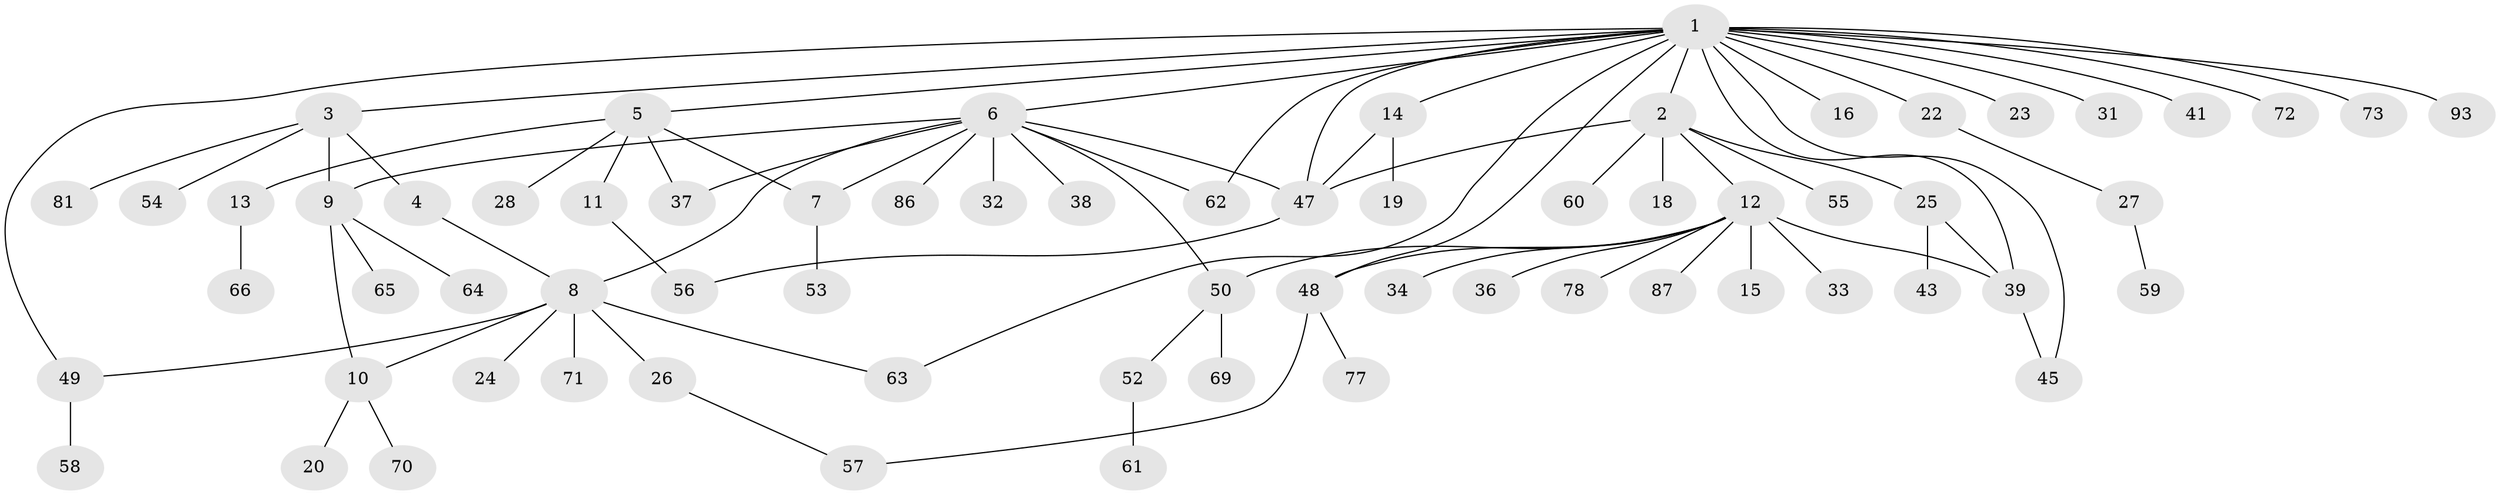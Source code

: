 // original degree distribution, {23: 0.010309278350515464, 7: 0.010309278350515464, 6: 0.030927835051546393, 2: 0.17525773195876287, 11: 0.020618556701030927, 3: 0.15463917525773196, 8: 0.010309278350515464, 4: 0.061855670103092786, 1: 0.5154639175257731, 5: 0.010309278350515464}
// Generated by graph-tools (version 1.1) at 2025/18/03/04/25 18:18:07]
// undirected, 67 vertices, 84 edges
graph export_dot {
graph [start="1"]
  node [color=gray90,style=filled];
  1;
  2;
  3 [super="+29"];
  4;
  5;
  6;
  7;
  8 [super="+17+44"];
  9 [super="+79"];
  10;
  11;
  12 [super="+68"];
  13;
  14;
  15;
  16;
  18;
  19;
  20 [super="+21+35"];
  22 [super="+83"];
  23 [super="+30"];
  24;
  25 [super="+90"];
  26 [super="+51"];
  27;
  28;
  31;
  32;
  33;
  34;
  36;
  37 [super="+42+46"];
  38;
  39 [super="+40+88+92"];
  41;
  43;
  45;
  47 [super="+67"];
  48;
  49 [super="+84+75+74"];
  50;
  52;
  53;
  54 [super="+91"];
  55;
  56;
  57;
  58;
  59;
  60;
  61;
  62 [super="+89+82"];
  63 [super="+94"];
  64;
  65;
  66;
  69;
  70;
  71;
  72;
  73;
  77;
  78;
  81;
  86;
  87;
  93;
  1 -- 2;
  1 -- 3;
  1 -- 5;
  1 -- 6;
  1 -- 14;
  1 -- 16;
  1 -- 22;
  1 -- 23 [weight=2];
  1 -- 31;
  1 -- 41;
  1 -- 45;
  1 -- 47;
  1 -- 48;
  1 -- 62 [weight=2];
  1 -- 63;
  1 -- 72;
  1 -- 73;
  1 -- 93;
  1 -- 39;
  1 -- 49;
  2 -- 12;
  2 -- 18;
  2 -- 25;
  2 -- 55;
  2 -- 60;
  2 -- 47;
  3 -- 4;
  3 -- 9;
  3 -- 54;
  3 -- 81;
  4 -- 8;
  5 -- 7;
  5 -- 11;
  5 -- 13;
  5 -- 28;
  5 -- 37;
  6 -- 7;
  6 -- 8;
  6 -- 9;
  6 -- 32;
  6 -- 38;
  6 -- 50;
  6 -- 86;
  6 -- 47;
  6 -- 37;
  6 -- 62;
  7 -- 53;
  8 -- 10;
  8 -- 24;
  8 -- 49;
  8 -- 63;
  8 -- 26 [weight=2];
  8 -- 71;
  9 -- 10;
  9 -- 64;
  9 -- 65;
  10 -- 20;
  10 -- 70;
  11 -- 56;
  12 -- 15;
  12 -- 33;
  12 -- 34;
  12 -- 36;
  12 -- 48;
  12 -- 50;
  12 -- 78;
  12 -- 87;
  12 -- 39;
  13 -- 66;
  14 -- 19;
  14 -- 47;
  22 -- 27;
  25 -- 39;
  25 -- 43;
  26 -- 57;
  27 -- 59;
  39 -- 45;
  47 -- 56;
  48 -- 57;
  48 -- 77;
  49 -- 58;
  50 -- 52;
  50 -- 69;
  52 -- 61;
}
